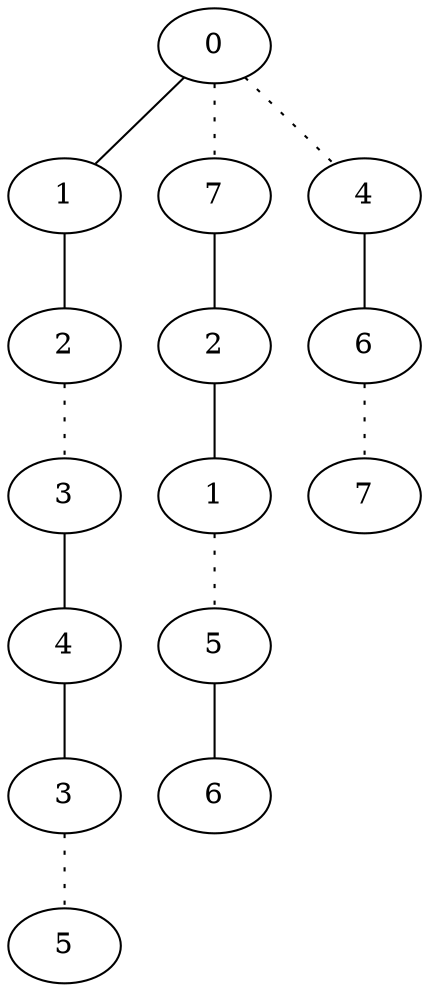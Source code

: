 graph {
a0[label=0];
a1[label=1];
a2[label=2];
a3[label=3];
a4[label=4];
a5[label=3];
a6[label=5];
a7[label=7];
a8[label=2];
a9[label=1];
a10[label=5];
a11[label=6];
a12[label=4];
a13[label=6];
a14[label=7];
a0 -- a1;
a0 -- a7 [style=dotted];
a0 -- a12 [style=dotted];
a1 -- a2;
a2 -- a3 [style=dotted];
a3 -- a4;
a4 -- a5;
a5 -- a6 [style=dotted];
a7 -- a8;
a8 -- a9;
a9 -- a10 [style=dotted];
a10 -- a11;
a12 -- a13;
a13 -- a14 [style=dotted];
}
